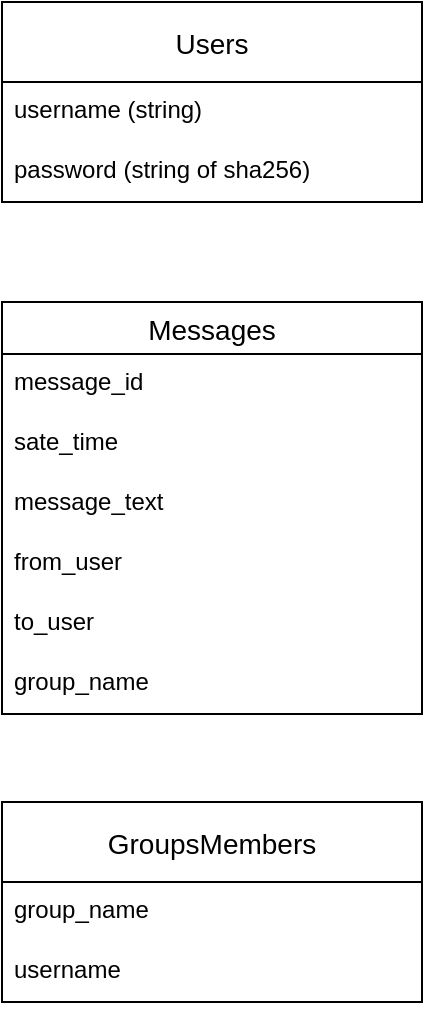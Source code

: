 <mxfile version="13.7.9" type="device"><diagram id="a1aDVvUJjBeee0M2ZZ5y" name="Page-1"><mxGraphModel dx="1086" dy="806" grid="1" gridSize="10" guides="1" tooltips="1" connect="1" arrows="1" fold="1" page="1" pageScale="1" pageWidth="850" pageHeight="1100" math="0" shadow="0"><root><mxCell id="0"/><mxCell id="1" parent="0"/><mxCell id="pJE7nmXhQNLDysgEx-0B-2" value="Users" style="swimlane;fontStyle=0;childLayout=stackLayout;horizontal=1;startSize=40;horizontalStack=0;resizeParent=1;resizeParentMax=0;resizeLast=0;collapsible=1;marginBottom=0;align=center;fontSize=14;" parent="1" vertex="1"><mxGeometry x="320" y="270" width="210" height="100" as="geometry"><mxRectangle x="140" y="340" width="50" height="26" as="alternateBounds"/></mxGeometry></mxCell><mxCell id="pJE7nmXhQNLDysgEx-0B-3" value="username (string)" style="text;strokeColor=none;fillColor=none;spacingLeft=4;spacingRight=4;overflow=hidden;rotatable=0;points=[[0,0.5],[1,0.5]];portConstraint=eastwest;fontSize=12;" parent="pJE7nmXhQNLDysgEx-0B-2" vertex="1"><mxGeometry y="40" width="210" height="30" as="geometry"/></mxCell><mxCell id="pJE7nmXhQNLDysgEx-0B-4" value="password (string of sha256)" style="text;strokeColor=none;fillColor=none;spacingLeft=4;spacingRight=4;overflow=hidden;rotatable=0;points=[[0,0.5],[1,0.5]];portConstraint=eastwest;fontSize=12;" parent="pJE7nmXhQNLDysgEx-0B-2" vertex="1"><mxGeometry y="70" width="210" height="30" as="geometry"/></mxCell><mxCell id="IeAaunLYgXtWxoS-iL6W-1" value="GroupsMembers" style="swimlane;fontStyle=0;childLayout=stackLayout;horizontal=1;startSize=40;horizontalStack=0;resizeParent=1;resizeParentMax=0;resizeLast=0;collapsible=1;marginBottom=0;align=center;fontSize=14;" vertex="1" parent="1"><mxGeometry x="320" y="670" width="210" height="100" as="geometry"><mxRectangle x="140" y="340" width="50" height="26" as="alternateBounds"/></mxGeometry></mxCell><mxCell id="IeAaunLYgXtWxoS-iL6W-2" value="group_name" style="text;strokeColor=none;fillColor=none;spacingLeft=4;spacingRight=4;overflow=hidden;rotatable=0;points=[[0,0.5],[1,0.5]];portConstraint=eastwest;fontSize=12;" vertex="1" parent="IeAaunLYgXtWxoS-iL6W-1"><mxGeometry y="40" width="210" height="30" as="geometry"/></mxCell><mxCell id="IeAaunLYgXtWxoS-iL6W-3" value="username" style="text;strokeColor=none;fillColor=none;spacingLeft=4;spacingRight=4;overflow=hidden;rotatable=0;points=[[0,0.5],[1,0.5]];portConstraint=eastwest;fontSize=12;" vertex="1" parent="IeAaunLYgXtWxoS-iL6W-1"><mxGeometry y="70" width="210" height="30" as="geometry"/></mxCell><mxCell id="pJE7nmXhQNLDysgEx-0B-10" value="Messages" style="swimlane;fontStyle=0;childLayout=stackLayout;horizontal=1;startSize=26;horizontalStack=0;resizeParent=1;resizeParentMax=0;resizeLast=0;collapsible=1;marginBottom=0;align=center;fontSize=14;" parent="1" vertex="1"><mxGeometry x="320" y="420" width="210" height="206" as="geometry"/></mxCell><mxCell id="pJE7nmXhQNLDysgEx-0B-11" value="message_id" style="text;strokeColor=none;fillColor=none;spacingLeft=4;spacingRight=4;overflow=hidden;rotatable=0;points=[[0,0.5],[1,0.5]];portConstraint=eastwest;fontSize=12;" parent="pJE7nmXhQNLDysgEx-0B-10" vertex="1"><mxGeometry y="26" width="210" height="30" as="geometry"/></mxCell><mxCell id="pJE7nmXhQNLDysgEx-0B-12" value="sate_time" style="text;strokeColor=none;fillColor=none;spacingLeft=4;spacingRight=4;overflow=hidden;rotatable=0;points=[[0,0.5],[1,0.5]];portConstraint=eastwest;fontSize=12;" parent="pJE7nmXhQNLDysgEx-0B-10" vertex="1"><mxGeometry y="56" width="210" height="30" as="geometry"/></mxCell><mxCell id="pJE7nmXhQNLDysgEx-0B-13" value="message_text" style="text;strokeColor=none;fillColor=none;spacingLeft=4;spacingRight=4;overflow=hidden;rotatable=0;points=[[0,0.5],[1,0.5]];portConstraint=eastwest;fontSize=12;" parent="pJE7nmXhQNLDysgEx-0B-10" vertex="1"><mxGeometry y="86" width="210" height="30" as="geometry"/></mxCell><mxCell id="X3k9m79t_UhfXCS-Jppl-1" value="from_user" style="text;strokeColor=none;fillColor=none;spacingLeft=4;spacingRight=4;overflow=hidden;rotatable=0;points=[[0,0.5],[1,0.5]];portConstraint=eastwest;fontSize=12;" parent="pJE7nmXhQNLDysgEx-0B-10" vertex="1"><mxGeometry y="116" width="210" height="30" as="geometry"/></mxCell><mxCell id="X3k9m79t_UhfXCS-Jppl-2" value="to_user" style="text;strokeColor=none;fillColor=none;spacingLeft=4;spacingRight=4;overflow=hidden;rotatable=0;points=[[0,0.5],[1,0.5]];portConstraint=eastwest;fontSize=12;" parent="pJE7nmXhQNLDysgEx-0B-10" vertex="1"><mxGeometry y="146" width="210" height="30" as="geometry"/></mxCell><mxCell id="pJE7nmXhQNLDysgEx-0B-14" value="group_name" style="text;strokeColor=none;fillColor=none;spacingLeft=4;spacingRight=4;overflow=hidden;rotatable=0;points=[[0,0.5],[1,0.5]];portConstraint=eastwest;fontSize=12;" parent="pJE7nmXhQNLDysgEx-0B-10" vertex="1"><mxGeometry y="176" width="210" height="30" as="geometry"/></mxCell></root></mxGraphModel></diagram></mxfile>